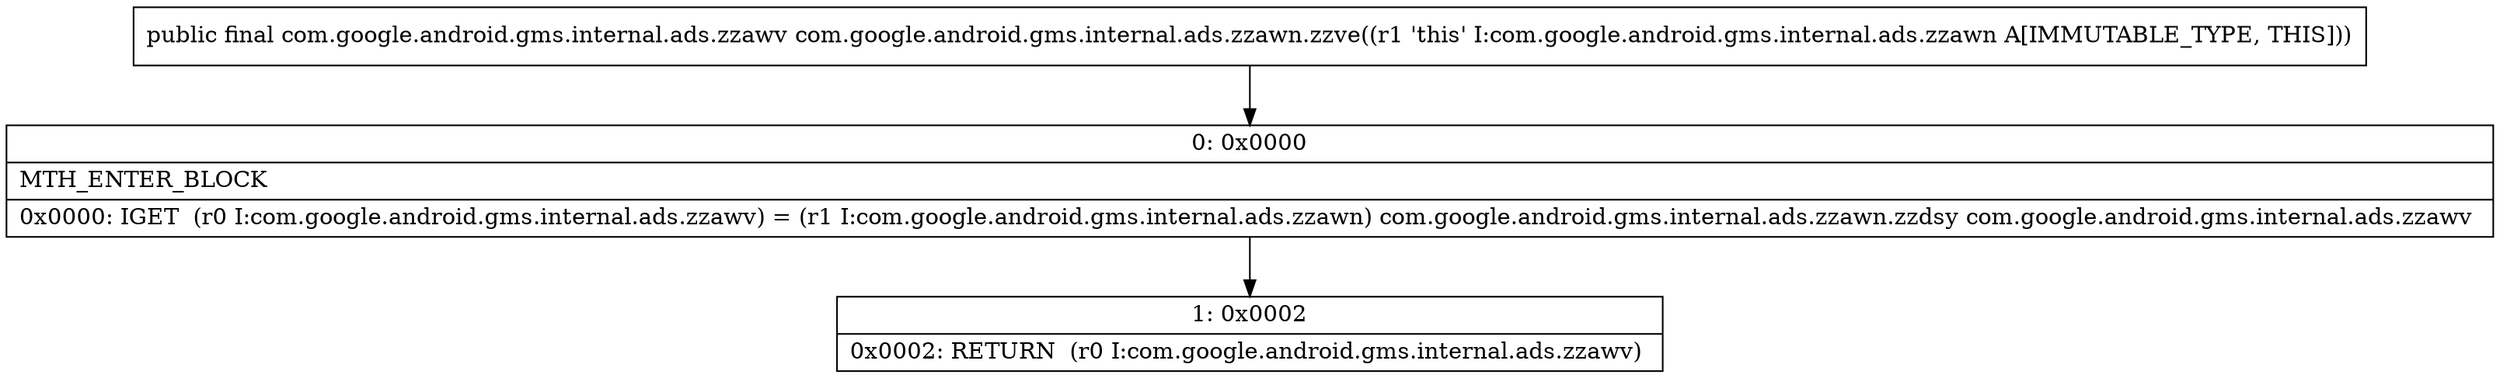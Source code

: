 digraph "CFG forcom.google.android.gms.internal.ads.zzawn.zzve()Lcom\/google\/android\/gms\/internal\/ads\/zzawv;" {
Node_0 [shape=record,label="{0\:\ 0x0000|MTH_ENTER_BLOCK\l|0x0000: IGET  (r0 I:com.google.android.gms.internal.ads.zzawv) = (r1 I:com.google.android.gms.internal.ads.zzawn) com.google.android.gms.internal.ads.zzawn.zzdsy com.google.android.gms.internal.ads.zzawv \l}"];
Node_1 [shape=record,label="{1\:\ 0x0002|0x0002: RETURN  (r0 I:com.google.android.gms.internal.ads.zzawv) \l}"];
MethodNode[shape=record,label="{public final com.google.android.gms.internal.ads.zzawv com.google.android.gms.internal.ads.zzawn.zzve((r1 'this' I:com.google.android.gms.internal.ads.zzawn A[IMMUTABLE_TYPE, THIS])) }"];
MethodNode -> Node_0;
Node_0 -> Node_1;
}

